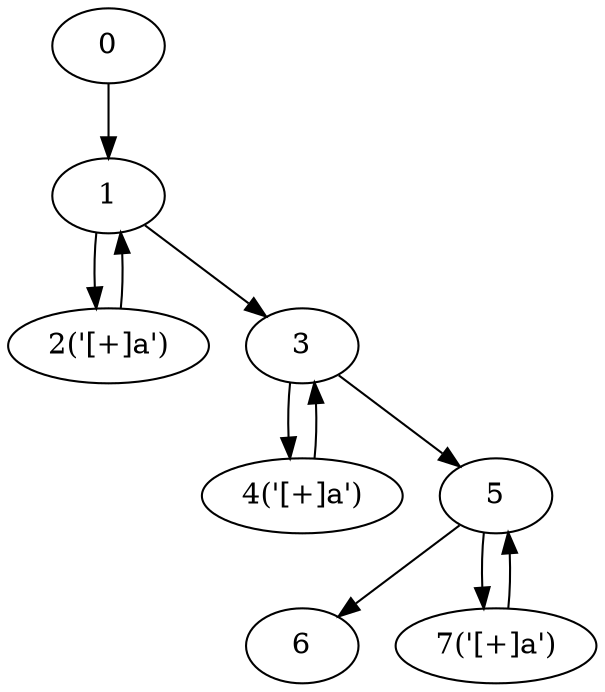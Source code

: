 digraph g {
	0 ;
	0 ;
	0 ;
	0 ;
	0 ;
	0 ;
	0 ;
	0 ;
	0 ;
	0 ;
	1 ;
	2 [label="2('[+]a')"];
	3 ;
	4 [label="4('[+]a')"];
	5 ;
	6 ;
	7 [label="7('[+]a')"];
	0->1;
	2->1;
	1->2;
	1->3;
	4->3;
	3->4;
	3->5;
	7->5;
	5->6;
	5->7;
}
